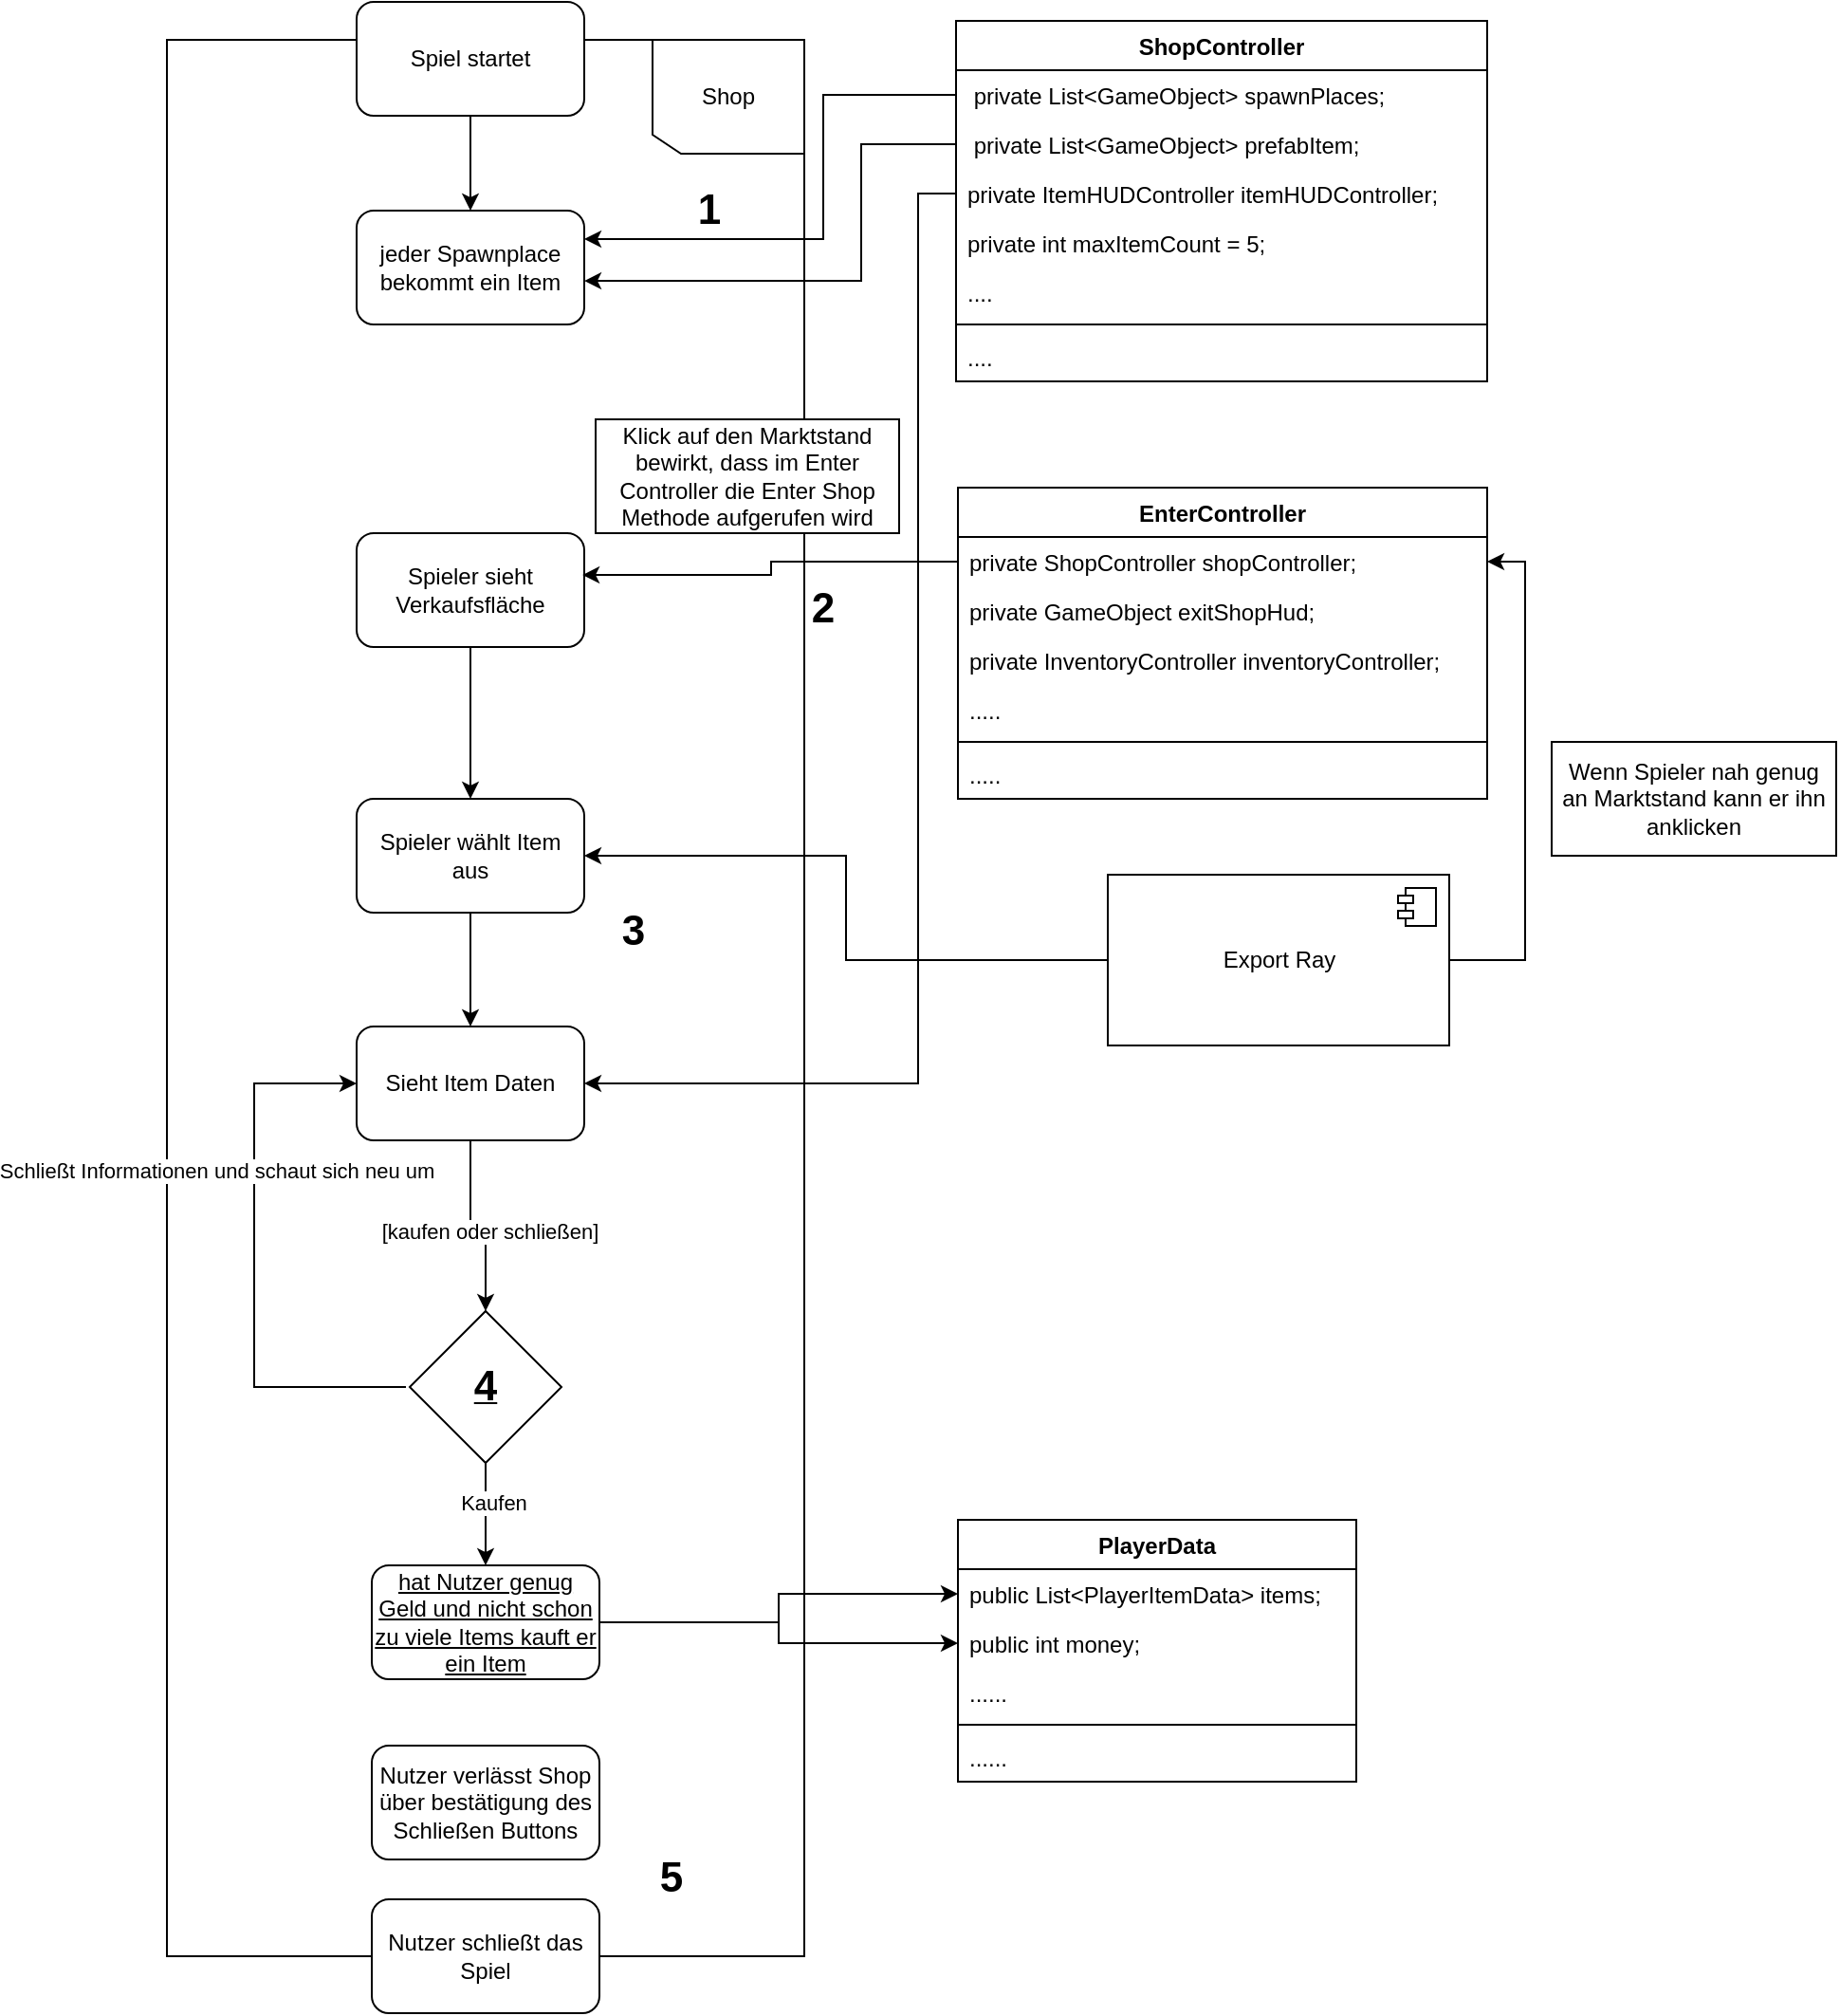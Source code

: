 <mxfile version="14.8.1" type="device"><diagram id="OtQvl6qC6mnBYbnC_lt-" name="Seite-1"><mxGraphModel dx="3400" dy="2085" grid="1" gridSize="10" guides="1" tooltips="1" connect="1" arrows="1" fold="1" page="1" pageScale="1" pageWidth="827" pageHeight="1169" math="0" shadow="0"><root><mxCell id="0"/><mxCell id="1" parent="0"/><mxCell id="JbngOvYR3EOFIU6kewbV-194" value="ShopController" style="swimlane;fontStyle=1;align=center;verticalAlign=top;childLayout=stackLayout;horizontal=1;startSize=26;horizontalStack=0;resizeParent=1;resizeParentMax=0;resizeLast=0;collapsible=1;marginBottom=0;" vertex="1" parent="1"><mxGeometry x="506" y="30" width="280" height="190" as="geometry"/></mxCell><mxCell id="JbngOvYR3EOFIU6kewbV-195" value=" private List&lt;GameObject&gt; spawnPlaces;" style="text;strokeColor=none;fillColor=none;align=left;verticalAlign=top;spacingLeft=4;spacingRight=4;overflow=hidden;rotatable=0;points=[[0,0.5],[1,0.5]];portConstraint=eastwest;" vertex="1" parent="JbngOvYR3EOFIU6kewbV-194"><mxGeometry y="26" width="280" height="26" as="geometry"/></mxCell><mxCell id="JbngOvYR3EOFIU6kewbV-196" value=" private List&lt;GameObject&gt; prefabItem;" style="text;strokeColor=none;fillColor=none;align=left;verticalAlign=top;spacingLeft=4;spacingRight=4;overflow=hidden;rotatable=0;points=[[0,0.5],[1,0.5]];portConstraint=eastwest;" vertex="1" parent="JbngOvYR3EOFIU6kewbV-194"><mxGeometry y="52" width="280" height="26" as="geometry"/></mxCell><mxCell id="JbngOvYR3EOFIU6kewbV-197" value="private ItemHUDController itemHUDController;" style="text;strokeColor=none;fillColor=none;align=left;verticalAlign=top;spacingLeft=4;spacingRight=4;overflow=hidden;rotatable=0;points=[[0,0.5],[1,0.5]];portConstraint=eastwest;" vertex="1" parent="JbngOvYR3EOFIU6kewbV-194"><mxGeometry y="78" width="280" height="26" as="geometry"/></mxCell><mxCell id="JbngOvYR3EOFIU6kewbV-198" value="private int maxItemCount = 5;" style="text;strokeColor=none;fillColor=none;align=left;verticalAlign=top;spacingLeft=4;spacingRight=4;overflow=hidden;rotatable=0;points=[[0,0.5],[1,0.5]];portConstraint=eastwest;" vertex="1" parent="JbngOvYR3EOFIU6kewbV-194"><mxGeometry y="104" width="280" height="26" as="geometry"/></mxCell><mxCell id="JbngOvYR3EOFIU6kewbV-199" value="...." style="text;strokeColor=none;fillColor=none;align=left;verticalAlign=top;spacingLeft=4;spacingRight=4;overflow=hidden;rotatable=0;points=[[0,0.5],[1,0.5]];portConstraint=eastwest;" vertex="1" parent="JbngOvYR3EOFIU6kewbV-194"><mxGeometry y="130" width="280" height="26" as="geometry"/></mxCell><mxCell id="JbngOvYR3EOFIU6kewbV-200" value="" style="line;strokeWidth=1;fillColor=none;align=left;verticalAlign=middle;spacingTop=-1;spacingLeft=3;spacingRight=3;rotatable=0;labelPosition=right;points=[];portConstraint=eastwest;" vertex="1" parent="JbngOvYR3EOFIU6kewbV-194"><mxGeometry y="156" width="280" height="8" as="geometry"/></mxCell><mxCell id="JbngOvYR3EOFIU6kewbV-201" value="...." style="text;strokeColor=none;fillColor=none;align=left;verticalAlign=top;spacingLeft=4;spacingRight=4;overflow=hidden;rotatable=0;points=[[0,0.5],[1,0.5]];portConstraint=eastwest;" vertex="1" parent="JbngOvYR3EOFIU6kewbV-194"><mxGeometry y="164" width="280" height="26" as="geometry"/></mxCell><mxCell id="JbngOvYR3EOFIU6kewbV-202" value="EnterController" style="swimlane;fontStyle=1;align=center;verticalAlign=top;childLayout=stackLayout;horizontal=1;startSize=26;horizontalStack=0;resizeParent=1;resizeParentMax=0;resizeLast=0;collapsible=1;marginBottom=0;" vertex="1" parent="1"><mxGeometry x="507" y="276" width="279" height="164" as="geometry"/></mxCell><mxCell id="JbngOvYR3EOFIU6kewbV-203" value="private ShopController shopController;" style="text;strokeColor=none;fillColor=none;align=left;verticalAlign=top;spacingLeft=4;spacingRight=4;overflow=hidden;rotatable=0;points=[[0,0.5],[1,0.5]];portConstraint=eastwest;" vertex="1" parent="JbngOvYR3EOFIU6kewbV-202"><mxGeometry y="26" width="279" height="26" as="geometry"/></mxCell><mxCell id="JbngOvYR3EOFIU6kewbV-204" value="private GameObject exitShopHud;" style="text;strokeColor=none;fillColor=none;align=left;verticalAlign=top;spacingLeft=4;spacingRight=4;overflow=hidden;rotatable=0;points=[[0,0.5],[1,0.5]];portConstraint=eastwest;" vertex="1" parent="JbngOvYR3EOFIU6kewbV-202"><mxGeometry y="52" width="279" height="26" as="geometry"/></mxCell><mxCell id="JbngOvYR3EOFIU6kewbV-205" value="private InventoryController inventoryController;" style="text;strokeColor=none;fillColor=none;align=left;verticalAlign=top;spacingLeft=4;spacingRight=4;overflow=hidden;rotatable=0;points=[[0,0.5],[1,0.5]];portConstraint=eastwest;" vertex="1" parent="JbngOvYR3EOFIU6kewbV-202"><mxGeometry y="78" width="279" height="26" as="geometry"/></mxCell><mxCell id="JbngOvYR3EOFIU6kewbV-206" value="....." style="text;strokeColor=none;fillColor=none;align=left;verticalAlign=top;spacingLeft=4;spacingRight=4;overflow=hidden;rotatable=0;points=[[0,0.5],[1,0.5]];portConstraint=eastwest;" vertex="1" parent="JbngOvYR3EOFIU6kewbV-202"><mxGeometry y="104" width="279" height="26" as="geometry"/></mxCell><mxCell id="JbngOvYR3EOFIU6kewbV-207" value="" style="line;strokeWidth=1;fillColor=none;align=left;verticalAlign=middle;spacingTop=-1;spacingLeft=3;spacingRight=3;rotatable=0;labelPosition=right;points=[];portConstraint=eastwest;" vertex="1" parent="JbngOvYR3EOFIU6kewbV-202"><mxGeometry y="130" width="279" height="8" as="geometry"/></mxCell><mxCell id="JbngOvYR3EOFIU6kewbV-208" value="....." style="text;strokeColor=none;fillColor=none;align=left;verticalAlign=top;spacingLeft=4;spacingRight=4;overflow=hidden;rotatable=0;points=[[0,0.5],[1,0.5]];portConstraint=eastwest;" vertex="1" parent="JbngOvYR3EOFIU6kewbV-202"><mxGeometry y="138" width="279" height="26" as="geometry"/></mxCell><mxCell id="JbngOvYR3EOFIU6kewbV-261" style="edgeStyle=orthogonalEdgeStyle;rounded=0;orthogonalLoop=1;jettySize=auto;html=1;entryX=1;entryY=0.5;entryDx=0;entryDy=0;" edge="1" parent="1" source="JbngOvYR3EOFIU6kewbV-211" target="JbngOvYR3EOFIU6kewbV-203"><mxGeometry relative="1" as="geometry"><Array as="points"><mxPoint x="806" y="525"/><mxPoint x="806" y="315"/></Array></mxGeometry></mxCell><mxCell id="JbngOvYR3EOFIU6kewbV-262" style="edgeStyle=orthogonalEdgeStyle;rounded=0;orthogonalLoop=1;jettySize=auto;html=1;" edge="1" parent="1" source="JbngOvYR3EOFIU6kewbV-211" target="JbngOvYR3EOFIU6kewbV-224"><mxGeometry relative="1" as="geometry"/></mxCell><mxCell id="JbngOvYR3EOFIU6kewbV-211" value="Export Ray" style="html=1;dropTarget=0;" vertex="1" parent="1"><mxGeometry x="586" y="480" width="180" height="90" as="geometry"/></mxCell><mxCell id="JbngOvYR3EOFIU6kewbV-212" value="" style="shape=module;jettyWidth=8;jettyHeight=4;" vertex="1" parent="JbngOvYR3EOFIU6kewbV-211"><mxGeometry x="1" width="20" height="20" relative="1" as="geometry"><mxPoint x="-27" y="7" as="offset"/></mxGeometry></mxCell><mxCell id="JbngOvYR3EOFIU6kewbV-213" value="" style="shape=umlFrame;whiteSpace=wrap;html=1;direction=south;width=60;height=80;" vertex="1" parent="1"><mxGeometry x="90" y="40" width="336" height="1010" as="geometry"/></mxCell><mxCell id="JbngOvYR3EOFIU6kewbV-214" style="edgeStyle=orthogonalEdgeStyle;rounded=0;orthogonalLoop=1;jettySize=auto;html=1;" edge="1" parent="1" source="JbngOvYR3EOFIU6kewbV-215" target="JbngOvYR3EOFIU6kewbV-216"><mxGeometry relative="1" as="geometry"/></mxCell><mxCell id="JbngOvYR3EOFIU6kewbV-215" value="Spiel startet" style="rounded=1;whiteSpace=wrap;html=1;" vertex="1" parent="1"><mxGeometry x="190" y="20" width="120" height="60" as="geometry"/></mxCell><mxCell id="JbngOvYR3EOFIU6kewbV-216" value="jeder Spawnplace bekommt ein Item" style="rounded=1;whiteSpace=wrap;html=1;" vertex="1" parent="1"><mxGeometry x="190" y="130" width="120" height="60" as="geometry"/></mxCell><mxCell id="JbngOvYR3EOFIU6kewbV-219" style="edgeStyle=orthogonalEdgeStyle;rounded=0;orthogonalLoop=1;jettySize=auto;html=1;" edge="1" parent="1" source="JbngOvYR3EOFIU6kewbV-220" target="JbngOvYR3EOFIU6kewbV-224"><mxGeometry relative="1" as="geometry"/></mxCell><mxCell id="JbngOvYR3EOFIU6kewbV-220" value="Spieler sieht Verkaufsfläche" style="rounded=1;whiteSpace=wrap;html=1;" vertex="1" parent="1"><mxGeometry x="190" y="300" width="120" height="60" as="geometry"/></mxCell><mxCell id="JbngOvYR3EOFIU6kewbV-221" value="Wenn Spieler nah genug an Marktstand kann er ihn anklicken" style="rounded=0;whiteSpace=wrap;html=1;" vertex="1" parent="1"><mxGeometry x="820" y="410" width="150" height="60" as="geometry"/></mxCell><mxCell id="JbngOvYR3EOFIU6kewbV-222" value="Klick auf den Marktstand bewirkt, dass im Enter Controller die Enter Shop Methode aufgerufen wird" style="rounded=0;whiteSpace=wrap;html=1;" vertex="1" parent="1"><mxGeometry x="316" y="240" width="160" height="60" as="geometry"/></mxCell><mxCell id="JbngOvYR3EOFIU6kewbV-223" style="edgeStyle=orthogonalEdgeStyle;rounded=0;orthogonalLoop=1;jettySize=auto;html=1;" edge="1" parent="1" source="JbngOvYR3EOFIU6kewbV-224" target="JbngOvYR3EOFIU6kewbV-228"><mxGeometry relative="1" as="geometry"/></mxCell><mxCell id="JbngOvYR3EOFIU6kewbV-224" value="Spieler wählt Item aus" style="rounded=1;whiteSpace=wrap;html=1;" vertex="1" parent="1"><mxGeometry x="190" y="440" width="120" height="60" as="geometry"/></mxCell><mxCell id="JbngOvYR3EOFIU6kewbV-226" style="edgeStyle=orthogonalEdgeStyle;rounded=0;orthogonalLoop=1;jettySize=auto;html=1;" edge="1" parent="1" source="JbngOvYR3EOFIU6kewbV-228" target="JbngOvYR3EOFIU6kewbV-234"><mxGeometry relative="1" as="geometry"/></mxCell><mxCell id="JbngOvYR3EOFIU6kewbV-227" value="[kaufen oder schließen]" style="edgeLabel;html=1;align=center;verticalAlign=middle;resizable=0;points=[];" vertex="1" connectable="0" parent="JbngOvYR3EOFIU6kewbV-226"><mxGeometry x="0.13" y="2" relative="1" as="geometry"><mxPoint as="offset"/></mxGeometry></mxCell><mxCell id="JbngOvYR3EOFIU6kewbV-228" value="Sieht Item Daten" style="rounded=1;whiteSpace=wrap;html=1;" vertex="1" parent="1"><mxGeometry x="190" y="560" width="120" height="60" as="geometry"/></mxCell><mxCell id="JbngOvYR3EOFIU6kewbV-268" style="edgeStyle=orthogonalEdgeStyle;rounded=0;orthogonalLoop=1;jettySize=auto;html=1;" edge="1" parent="1" source="JbngOvYR3EOFIU6kewbV-234" target="JbngOvYR3EOFIU6kewbV-237"><mxGeometry relative="1" as="geometry"/></mxCell><mxCell id="JbngOvYR3EOFIU6kewbV-269" value="Kaufen" style="edgeLabel;html=1;align=center;verticalAlign=middle;resizable=0;points=[];" vertex="1" connectable="0" parent="JbngOvYR3EOFIU6kewbV-268"><mxGeometry x="-0.233" y="4" relative="1" as="geometry"><mxPoint as="offset"/></mxGeometry></mxCell><mxCell id="JbngOvYR3EOFIU6kewbV-234" value="" style="rhombus;whiteSpace=wrap;html=1;" vertex="1" parent="1"><mxGeometry x="218" y="710" width="80" height="80" as="geometry"/></mxCell><mxCell id="JbngOvYR3EOFIU6kewbV-272" style="edgeStyle=orthogonalEdgeStyle;rounded=0;orthogonalLoop=1;jettySize=auto;html=1;entryX=0;entryY=0.5;entryDx=0;entryDy=0;" edge="1" parent="1" source="JbngOvYR3EOFIU6kewbV-237" target="JbngOvYR3EOFIU6kewbV-242"><mxGeometry relative="1" as="geometry"/></mxCell><mxCell id="JbngOvYR3EOFIU6kewbV-273" style="edgeStyle=orthogonalEdgeStyle;rounded=0;orthogonalLoop=1;jettySize=auto;html=1;entryX=0;entryY=0.5;entryDx=0;entryDy=0;" edge="1" parent="1" source="JbngOvYR3EOFIU6kewbV-237" target="JbngOvYR3EOFIU6kewbV-243"><mxGeometry relative="1" as="geometry"/></mxCell><mxCell id="JbngOvYR3EOFIU6kewbV-237" value="hat Nutzer genug Geld und nicht schon zu viele Items kauft er ein Item" style="rounded=1;whiteSpace=wrap;html=1;fontStyle=4" vertex="1" parent="1"><mxGeometry x="198" y="844" width="120" height="60" as="geometry"/></mxCell><mxCell id="JbngOvYR3EOFIU6kewbV-239" value="Nutzer verlässt Shop über bestätigung des Schließen Buttons" style="rounded=1;whiteSpace=wrap;html=1;" vertex="1" parent="1"><mxGeometry x="198" y="939" width="120" height="60" as="geometry"/></mxCell><mxCell id="JbngOvYR3EOFIU6kewbV-240" value="Nutzer schließt das Spiel" style="rounded=1;whiteSpace=wrap;html=1;" vertex="1" parent="1"><mxGeometry x="198" y="1020" width="120" height="60" as="geometry"/></mxCell><mxCell id="JbngOvYR3EOFIU6kewbV-241" value="PlayerData" style="swimlane;fontStyle=1;align=center;verticalAlign=top;childLayout=stackLayout;horizontal=1;startSize=26;horizontalStack=0;resizeParent=1;resizeParentMax=0;resizeLast=0;collapsible=1;marginBottom=0;" vertex="1" parent="1"><mxGeometry x="507" y="820" width="210" height="138" as="geometry"/></mxCell><mxCell id="JbngOvYR3EOFIU6kewbV-242" value="public List&lt;PlayerItemData&gt; items;" style="text;strokeColor=none;fillColor=none;align=left;verticalAlign=top;spacingLeft=4;spacingRight=4;overflow=hidden;rotatable=0;points=[[0,0.5],[1,0.5]];portConstraint=eastwest;" vertex="1" parent="JbngOvYR3EOFIU6kewbV-241"><mxGeometry y="26" width="210" height="26" as="geometry"/></mxCell><mxCell id="JbngOvYR3EOFIU6kewbV-243" value="public int money;" style="text;strokeColor=none;fillColor=none;align=left;verticalAlign=top;spacingLeft=4;spacingRight=4;overflow=hidden;rotatable=0;points=[[0,0.5],[1,0.5]];portConstraint=eastwest;" vertex="1" parent="JbngOvYR3EOFIU6kewbV-241"><mxGeometry y="52" width="210" height="26" as="geometry"/></mxCell><mxCell id="JbngOvYR3EOFIU6kewbV-244" value="......" style="text;strokeColor=none;fillColor=none;align=left;verticalAlign=top;spacingLeft=4;spacingRight=4;overflow=hidden;rotatable=0;points=[[0,0.5],[1,0.5]];portConstraint=eastwest;" vertex="1" parent="JbngOvYR3EOFIU6kewbV-241"><mxGeometry y="78" width="210" height="26" as="geometry"/></mxCell><mxCell id="JbngOvYR3EOFIU6kewbV-245" value="" style="line;strokeWidth=1;fillColor=none;align=left;verticalAlign=middle;spacingTop=-1;spacingLeft=3;spacingRight=3;rotatable=0;labelPosition=right;points=[];portConstraint=eastwest;" vertex="1" parent="JbngOvYR3EOFIU6kewbV-241"><mxGeometry y="104" width="210" height="8" as="geometry"/></mxCell><mxCell id="JbngOvYR3EOFIU6kewbV-246" value="......" style="text;strokeColor=none;fillColor=none;align=left;verticalAlign=top;spacingLeft=4;spacingRight=4;overflow=hidden;rotatable=0;points=[[0,0.5],[1,0.5]];portConstraint=eastwest;" vertex="1" parent="JbngOvYR3EOFIU6kewbV-241"><mxGeometry y="112" width="210" height="26" as="geometry"/></mxCell><mxCell id="JbngOvYR3EOFIU6kewbV-247" value="&lt;b&gt;&lt;font style=&quot;font-size: 22px&quot;&gt;1&lt;/font&gt;&lt;/b&gt;" style="text;html=1;strokeColor=none;fillColor=none;align=center;verticalAlign=middle;whiteSpace=wrap;rounded=0;sketch=0;" vertex="1" parent="1"><mxGeometry x="356" y="120" width="40" height="20" as="geometry"/></mxCell><mxCell id="JbngOvYR3EOFIU6kewbV-248" value="&lt;b&gt;&lt;font style=&quot;font-size: 22px&quot;&gt;2&lt;/font&gt;&lt;/b&gt;" style="text;html=1;strokeColor=none;fillColor=none;align=center;verticalAlign=middle;whiteSpace=wrap;rounded=0;sketch=0;" vertex="1" parent="1"><mxGeometry x="416" y="330" width="40" height="20" as="geometry"/></mxCell><mxCell id="JbngOvYR3EOFIU6kewbV-249" value="&lt;b&gt;&lt;font style=&quot;font-size: 22px&quot;&gt;3&lt;/font&gt;&lt;/b&gt;" style="text;html=1;strokeColor=none;fillColor=none;align=center;verticalAlign=middle;whiteSpace=wrap;rounded=0;sketch=0;" vertex="1" parent="1"><mxGeometry x="316" y="500" width="40" height="20" as="geometry"/></mxCell><mxCell id="JbngOvYR3EOFIU6kewbV-266" style="edgeStyle=orthogonalEdgeStyle;rounded=0;orthogonalLoop=1;jettySize=auto;html=1;entryX=0;entryY=0.5;entryDx=0;entryDy=0;" edge="1" parent="1" target="JbngOvYR3EOFIU6kewbV-228"><mxGeometry relative="1" as="geometry"><mxPoint x="216" y="750" as="sourcePoint"/><Array as="points"><mxPoint x="136" y="750"/><mxPoint x="136" y="590"/></Array></mxGeometry></mxCell><mxCell id="JbngOvYR3EOFIU6kewbV-267" value="Schließt Informationen und schaut sich neu um" style="edgeLabel;html=1;align=center;verticalAlign=middle;resizable=0;points=[];" vertex="1" connectable="0" parent="JbngOvYR3EOFIU6kewbV-266"><mxGeometry x="0.321" y="-1" relative="1" as="geometry"><mxPoint x="-21" as="offset"/></mxGeometry></mxCell><mxCell id="JbngOvYR3EOFIU6kewbV-250" value="&lt;b&gt;&lt;font style=&quot;font-size: 22px&quot;&gt;4&lt;/font&gt;&lt;/b&gt;" style="text;html=1;strokeColor=none;fillColor=none;align=center;verticalAlign=middle;whiteSpace=wrap;rounded=0;sketch=0;fontStyle=4" vertex="1" parent="1"><mxGeometry x="238" y="740" width="40" height="20" as="geometry"/></mxCell><mxCell id="JbngOvYR3EOFIU6kewbV-251" value="&lt;b&gt;&lt;font style=&quot;font-size: 22px&quot;&gt;5&lt;/font&gt;&lt;/b&gt;" style="text;html=1;strokeColor=none;fillColor=none;align=center;verticalAlign=middle;whiteSpace=wrap;rounded=0;sketch=0;" vertex="1" parent="1"><mxGeometry x="336" y="999" width="40" height="20" as="geometry"/></mxCell><mxCell id="JbngOvYR3EOFIU6kewbV-252" value="Shop" style="text;html=1;strokeColor=none;fillColor=none;align=center;verticalAlign=middle;whiteSpace=wrap;rounded=0;" vertex="1" parent="1"><mxGeometry x="366" y="60" width="40" height="20" as="geometry"/></mxCell><mxCell id="JbngOvYR3EOFIU6kewbV-256" style="edgeStyle=orthogonalEdgeStyle;rounded=0;orthogonalLoop=1;jettySize=auto;html=1;exitX=0;exitY=0.5;exitDx=0;exitDy=0;entryX=1;entryY=0.25;entryDx=0;entryDy=0;" edge="1" parent="1" source="JbngOvYR3EOFIU6kewbV-195" target="JbngOvYR3EOFIU6kewbV-216"><mxGeometry relative="1" as="geometry"><Array as="points"><mxPoint x="436" y="69"/><mxPoint x="436" y="145"/></Array></mxGeometry></mxCell><mxCell id="JbngOvYR3EOFIU6kewbV-258" style="edgeStyle=orthogonalEdgeStyle;rounded=0;orthogonalLoop=1;jettySize=auto;html=1;exitX=0;exitY=0.5;exitDx=0;exitDy=0;entryX=1;entryY=0.617;entryDx=0;entryDy=0;entryPerimeter=0;" edge="1" parent="1" source="JbngOvYR3EOFIU6kewbV-196" target="JbngOvYR3EOFIU6kewbV-216"><mxGeometry relative="1" as="geometry"><Array as="points"><mxPoint x="456" y="95"/><mxPoint x="456" y="167"/></Array></mxGeometry></mxCell><mxCell id="JbngOvYR3EOFIU6kewbV-260" style="edgeStyle=orthogonalEdgeStyle;rounded=0;orthogonalLoop=1;jettySize=auto;html=1;exitX=0;exitY=0.5;exitDx=0;exitDy=0;entryX=0.992;entryY=0.367;entryDx=0;entryDy=0;entryPerimeter=0;" edge="1" parent="1" source="JbngOvYR3EOFIU6kewbV-203" target="JbngOvYR3EOFIU6kewbV-220"><mxGeometry relative="1" as="geometry"/></mxCell><mxCell id="JbngOvYR3EOFIU6kewbV-263" style="edgeStyle=orthogonalEdgeStyle;rounded=0;orthogonalLoop=1;jettySize=auto;html=1;exitX=0;exitY=0.5;exitDx=0;exitDy=0;entryX=1;entryY=0.5;entryDx=0;entryDy=0;" edge="1" parent="1" source="JbngOvYR3EOFIU6kewbV-197" target="JbngOvYR3EOFIU6kewbV-228"><mxGeometry relative="1" as="geometry"><Array as="points"><mxPoint x="486" y="121"/><mxPoint x="486" y="590"/></Array></mxGeometry></mxCell></root></mxGraphModel></diagram></mxfile>